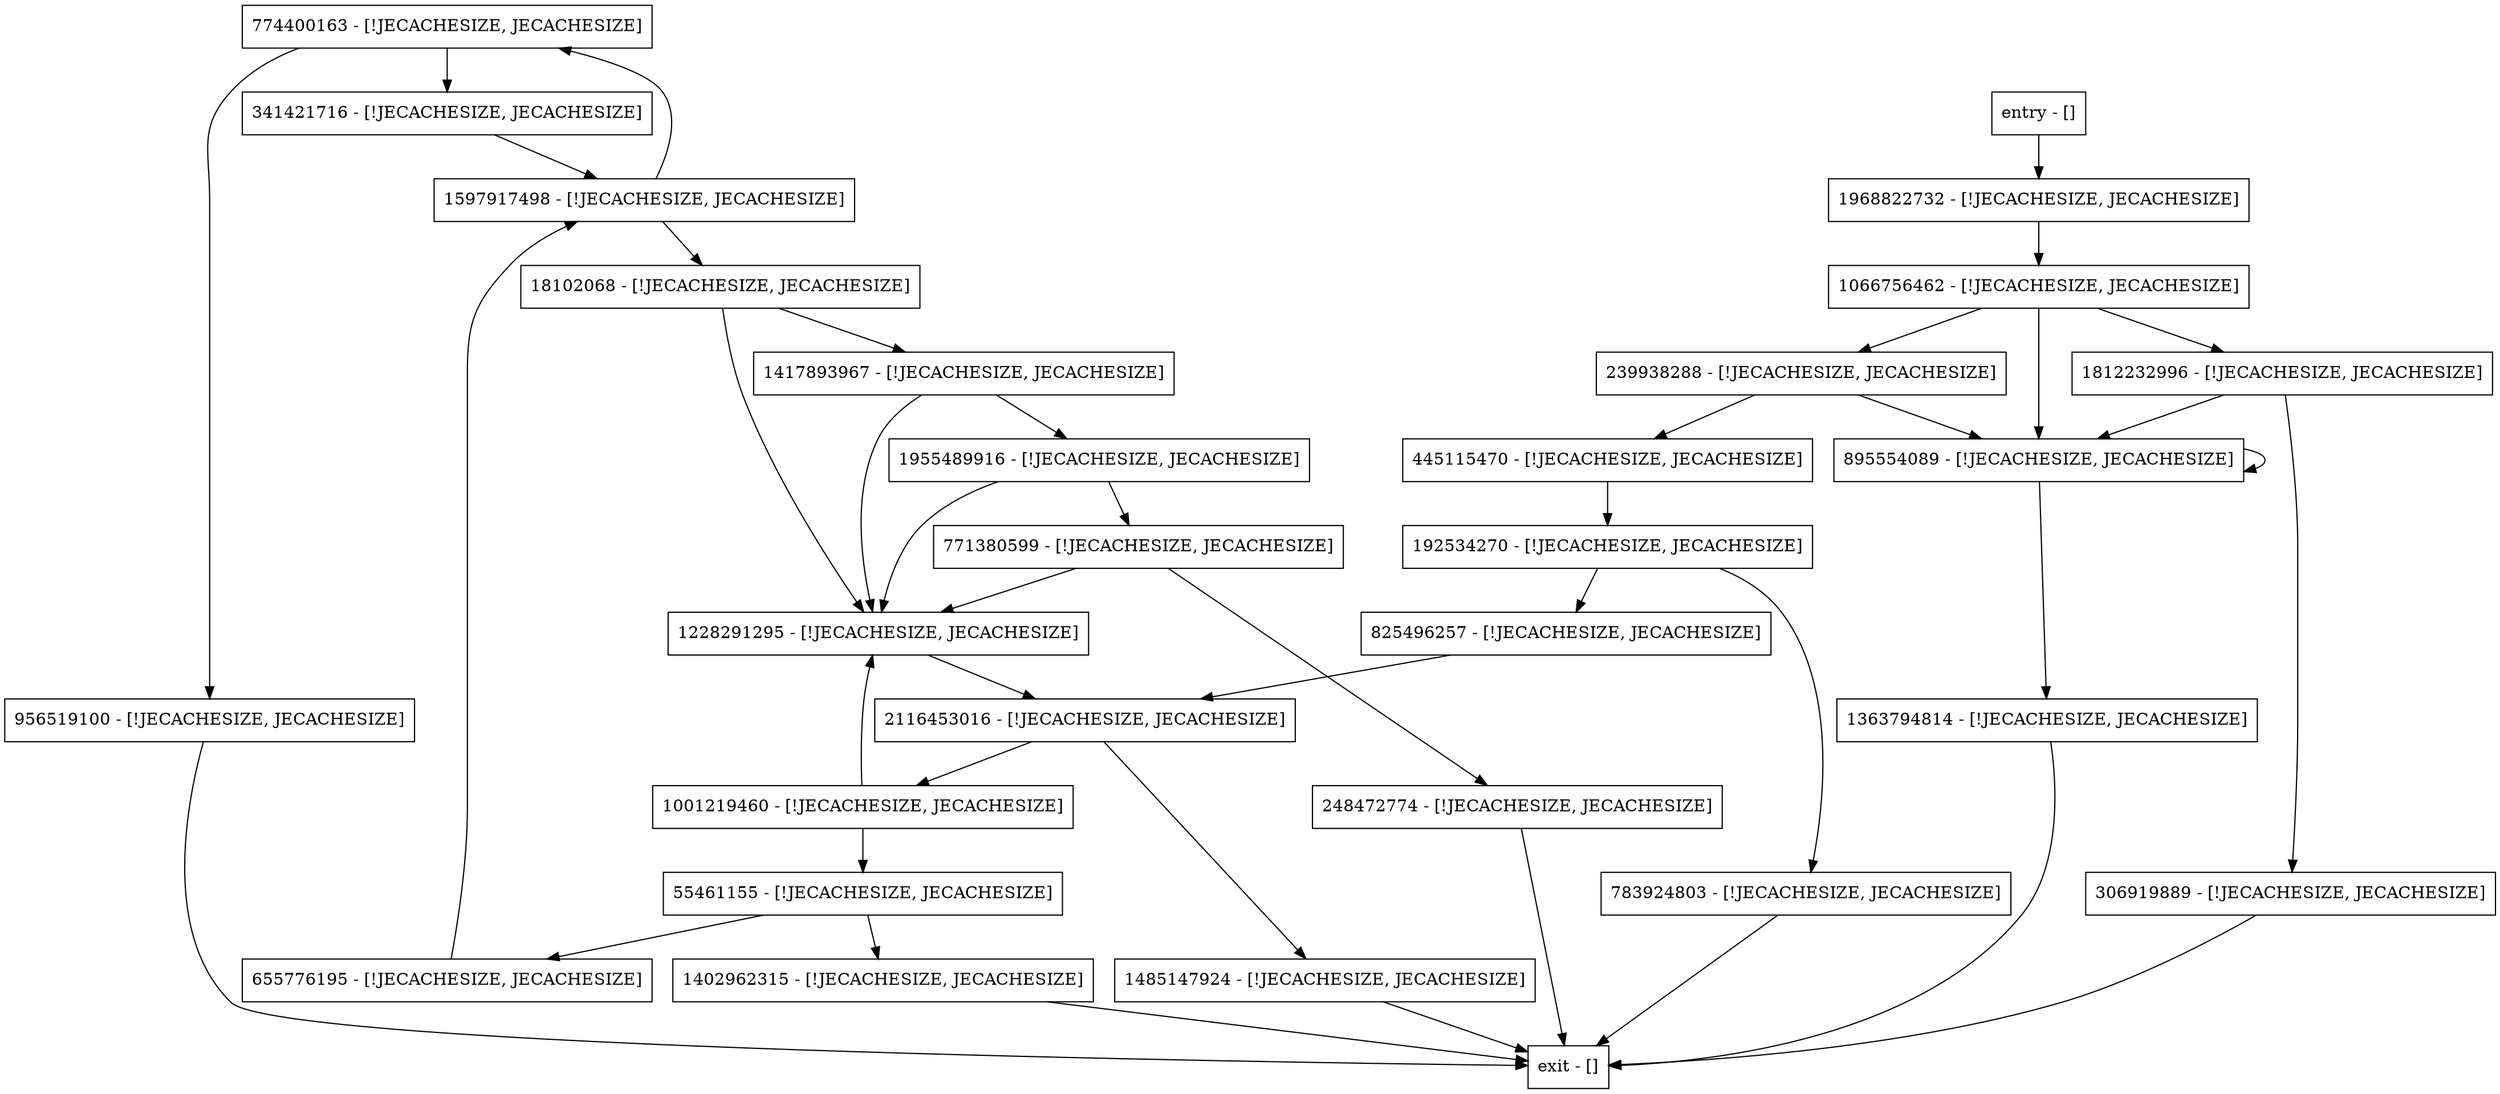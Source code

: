 digraph hasCycleInternal {
node [shape=record];
774400163 [label="774400163 - [!JECACHESIZE, JECACHESIZE]"];
771380599 [label="771380599 - [!JECACHESIZE, JECACHESIZE]"];
239938288 [label="239938288 - [!JECACHESIZE, JECACHESIZE]"];
1968822732 [label="1968822732 - [!JECACHESIZE, JECACHESIZE]"];
895554089 [label="895554089 - [!JECACHESIZE, JECACHESIZE]"];
18102068 [label="18102068 - [!JECACHESIZE, JECACHESIZE]"];
248472774 [label="248472774 - [!JECACHESIZE, JECACHESIZE]"];
825496257 [label="825496257 - [!JECACHESIZE, JECACHESIZE]"];
1363794814 [label="1363794814 - [!JECACHESIZE, JECACHESIZE]"];
306919889 [label="306919889 - [!JECACHESIZE, JECACHESIZE]"];
1485147924 [label="1485147924 - [!JECACHESIZE, JECACHESIZE]"];
1402962315 [label="1402962315 - [!JECACHESIZE, JECACHESIZE]"];
1417893967 [label="1417893967 - [!JECACHESIZE, JECACHESIZE]"];
783924803 [label="783924803 - [!JECACHESIZE, JECACHESIZE]"];
1066756462 [label="1066756462 - [!JECACHESIZE, JECACHESIZE]"];
956519100 [label="956519100 - [!JECACHESIZE, JECACHESIZE]"];
1955489916 [label="1955489916 - [!JECACHESIZE, JECACHESIZE]"];
entry [label="entry - []"];
exit [label="exit - []"];
192534270 [label="192534270 - [!JECACHESIZE, JECACHESIZE]"];
1597917498 [label="1597917498 - [!JECACHESIZE, JECACHESIZE]"];
55461155 [label="55461155 - [!JECACHESIZE, JECACHESIZE]"];
1001219460 [label="1001219460 - [!JECACHESIZE, JECACHESIZE]"];
445115470 [label="445115470 - [!JECACHESIZE, JECACHESIZE]"];
1228291295 [label="1228291295 - [!JECACHESIZE, JECACHESIZE]"];
1812232996 [label="1812232996 - [!JECACHESIZE, JECACHESIZE]"];
2116453016 [label="2116453016 - [!JECACHESIZE, JECACHESIZE]"];
341421716 [label="341421716 - [!JECACHESIZE, JECACHESIZE]"];
655776195 [label="655776195 - [!JECACHESIZE, JECACHESIZE]"];
entry;
exit;
774400163 -> 956519100;
774400163 -> 341421716;
771380599 -> 248472774;
771380599 -> 1228291295;
239938288 -> 895554089;
239938288 -> 445115470;
1968822732 -> 1066756462;
895554089 -> 895554089;
895554089 -> 1363794814;
18102068 -> 1417893967;
18102068 -> 1228291295;
248472774 -> exit;
825496257 -> 2116453016;
1363794814 -> exit;
306919889 -> exit;
1485147924 -> exit;
1402962315 -> exit;
1417893967 -> 1228291295;
1417893967 -> 1955489916;
783924803 -> exit;
1066756462 -> 239938288;
1066756462 -> 895554089;
1066756462 -> 1812232996;
956519100 -> exit;
1955489916 -> 771380599;
1955489916 -> 1228291295;
entry -> 1968822732;
192534270 -> 783924803;
192534270 -> 825496257;
1597917498 -> 774400163;
1597917498 -> 18102068;
55461155 -> 1402962315;
55461155 -> 655776195;
1001219460 -> 55461155;
1001219460 -> 1228291295;
445115470 -> 192534270;
1228291295 -> 2116453016;
1812232996 -> 895554089;
1812232996 -> 306919889;
2116453016 -> 1485147924;
2116453016 -> 1001219460;
341421716 -> 1597917498;
655776195 -> 1597917498;
}

